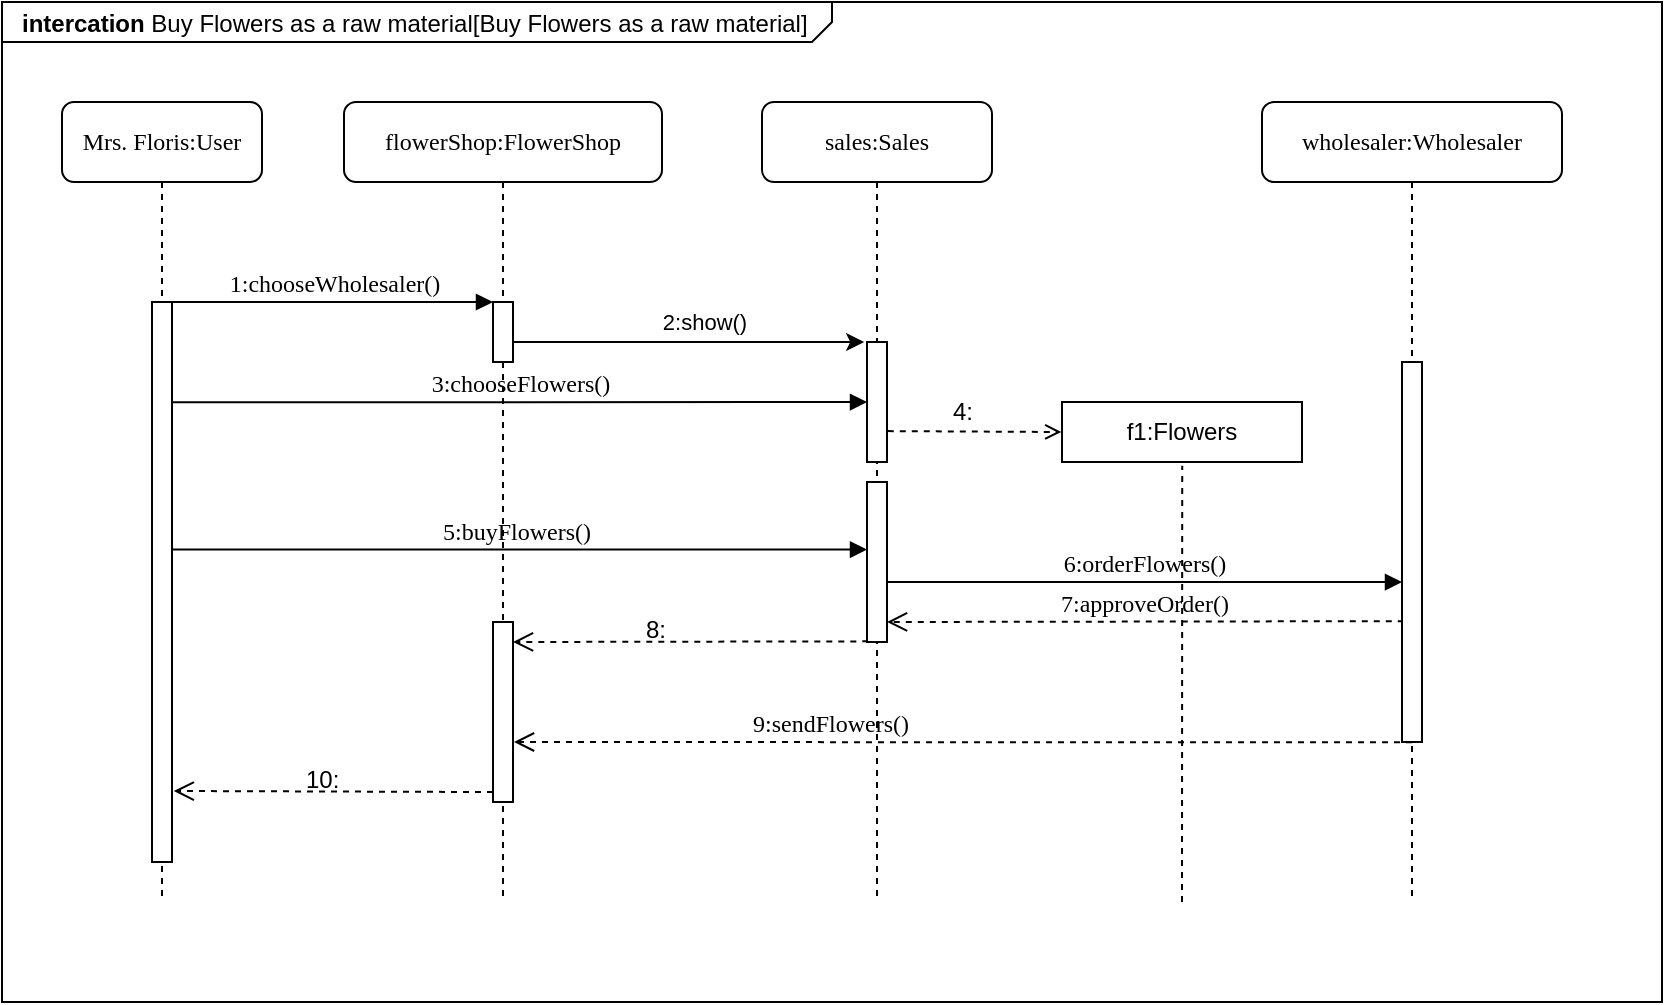 <mxfile version="24.8.3">
  <diagram name="Page-1" id="13e1069c-82ec-6db2-03f1-153e76fe0fe0">
    <mxGraphModel grid="1" page="1" gridSize="10" guides="1" tooltips="1" connect="1" arrows="1" fold="1" pageScale="1" pageWidth="1100" pageHeight="850" background="none" math="0" shadow="0">
      <root>
        <mxCell id="0" />
        <mxCell id="1" parent="0" />
        <mxCell id="WSnup9VOLigWJY0ztkxw-1" value="&lt;p style=&quot;margin:0px;margin-top:4px;margin-left:10px;text-align:left;&quot;&gt;&lt;b&gt;intercation&lt;/b&gt; Buy Flowers as a raw material[Buy Flowers as a raw material]&lt;/p&gt;" style="html=1;shape=mxgraph.sysml.package;align=left;spacingLeft=5;verticalAlign=top;spacingTop=-3;labelX=415.38;html=1;overflow=fill;" vertex="1" parent="1">
          <mxGeometry x="70" y="30" width="830" height="500" as="geometry" />
        </mxCell>
        <mxCell id="7baba1c4bc27f4b0-2" value="flowerShop:FlowerShop" style="shape=umlLifeline;perimeter=lifelinePerimeter;whiteSpace=wrap;html=1;container=1;collapsible=0;recursiveResize=0;outlineConnect=0;rounded=1;shadow=0;comic=0;labelBackgroundColor=none;strokeWidth=1;fontFamily=Verdana;fontSize=12;align=center;" vertex="1" parent="1">
          <mxGeometry x="241" y="80" width="159" height="400" as="geometry" />
        </mxCell>
        <mxCell id="7baba1c4bc27f4b0-10" value="" style="html=1;points=[];perimeter=orthogonalPerimeter;rounded=0;shadow=0;comic=0;labelBackgroundColor=none;strokeWidth=1;fontFamily=Verdana;fontSize=12;align=center;" vertex="1" parent="7baba1c4bc27f4b0-2">
          <mxGeometry x="74.5" y="100" width="10" height="30" as="geometry" />
        </mxCell>
        <mxCell id="YUjnZdsv4CkuaMLglvtT-7" value="10:" style="text;whiteSpace=wrap;html=1;" vertex="1" parent="7baba1c4bc27f4b0-2">
          <mxGeometry x="-21" y="325" width="140" height="40" as="geometry" />
        </mxCell>
        <mxCell id="YUjnZdsv4CkuaMLglvtT-23" value="" style="html=1;points=[];perimeter=orthogonalPerimeter;rounded=0;shadow=0;comic=0;labelBackgroundColor=none;strokeWidth=1;fontFamily=Verdana;fontSize=12;align=center;" vertex="1" parent="7baba1c4bc27f4b0-2">
          <mxGeometry x="74.5" y="260" width="10" height="90" as="geometry" />
        </mxCell>
        <mxCell id="YUjnZdsv4CkuaMLglvtT-24" value="" style="endArrow=classic;html=1;rounded=0;entryX=-0.143;entryY=0;entryDx=0;entryDy=0;entryPerimeter=0;" edge="1" parent="7baba1c4bc27f4b0-2" target="7baba1c4bc27f4b0-13">
          <mxGeometry width="50" height="50" relative="1" as="geometry">
            <mxPoint x="84.5" y="120" as="sourcePoint" />
            <mxPoint x="259" y="120" as="targetPoint" />
          </mxGeometry>
        </mxCell>
        <mxCell id="YUjnZdsv4CkuaMLglvtT-25" value="2:show()" style="edgeLabel;html=1;align=center;verticalAlign=middle;resizable=0;points=[];" connectable="0" vertex="1" parent="YUjnZdsv4CkuaMLglvtT-24">
          <mxGeometry x="0.089" relative="1" as="geometry">
            <mxPoint y="-10" as="offset" />
          </mxGeometry>
        </mxCell>
        <mxCell id="YUjnZdsv4CkuaMLglvtT-5" value="" style="html=1;verticalAlign=bottom;endArrow=open;dashed=1;endSize=8;labelBackgroundColor=none;fontFamily=Verdana;fontSize=12;edgeStyle=elbowEdgeStyle;elbow=vertical;entryX=1.45;entryY=0.111;entryDx=0;entryDy=0;entryPerimeter=0;exitX=0.065;exitY=0.996;exitDx=0;exitDy=0;exitPerimeter=0;" edge="1" parent="7baba1c4bc27f4b0-2" source="YUjnZdsv4CkuaMLglvtT-26">
          <mxGeometry relative="1" as="geometry">
            <mxPoint x="84.5" y="269.99" as="targetPoint" />
            <Array as="points">
              <mxPoint x="209" y="270" />
            </Array>
            <mxPoint x="254.5" y="270" as="sourcePoint" />
          </mxGeometry>
        </mxCell>
        <mxCell id="7baba1c4bc27f4b0-3" value="sales:Sales" style="shape=umlLifeline;perimeter=lifelinePerimeter;whiteSpace=wrap;html=1;container=1;collapsible=0;recursiveResize=0;outlineConnect=0;rounded=1;shadow=0;comic=0;labelBackgroundColor=none;strokeWidth=1;fontFamily=Verdana;fontSize=12;align=center;" vertex="1" parent="1">
          <mxGeometry x="450" y="80" width="115" height="400" as="geometry" />
        </mxCell>
        <mxCell id="7baba1c4bc27f4b0-13" value="" style="html=1;points=[];perimeter=orthogonalPerimeter;rounded=0;shadow=0;comic=0;labelBackgroundColor=none;strokeWidth=1;fontFamily=Verdana;fontSize=12;align=center;" vertex="1" parent="7baba1c4bc27f4b0-3">
          <mxGeometry x="52.5" y="120" width="10" height="60" as="geometry" />
        </mxCell>
        <mxCell id="YUjnZdsv4CkuaMLglvtT-22" value="4:" style="text;html=1;align=center;verticalAlign=middle;resizable=0;points=[];autosize=1;strokeColor=none;fillColor=none;" vertex="1" parent="7baba1c4bc27f4b0-3">
          <mxGeometry x="85" y="140" width="30" height="30" as="geometry" />
        </mxCell>
        <mxCell id="YUjnZdsv4CkuaMLglvtT-3" value="7:approveOrder()" style="html=1;verticalAlign=bottom;endArrow=open;dashed=1;endSize=8;labelBackgroundColor=none;fontFamily=Verdana;fontSize=12;edgeStyle=elbowEdgeStyle;elbow=vertical;exitX=0.089;exitY=0.682;exitDx=0;exitDy=0;exitPerimeter=0;" edge="1" parent="7baba1c4bc27f4b0-3" source="7baba1c4bc27f4b0-16">
          <mxGeometry x="0.005" relative="1" as="geometry">
            <mxPoint x="62.497" y="260" as="targetPoint" />
            <Array as="points">
              <mxPoint x="62.13" y="260.0" />
            </Array>
            <mxPoint x="332" y="260" as="sourcePoint" />
            <mxPoint as="offset" />
          </mxGeometry>
        </mxCell>
        <mxCell id="YUjnZdsv4CkuaMLglvtT-26" value="" style="html=1;points=[];perimeter=orthogonalPerimeter;rounded=0;shadow=0;comic=0;labelBackgroundColor=none;strokeWidth=1;fontFamily=Verdana;fontSize=12;align=center;" vertex="1" parent="7baba1c4bc27f4b0-3">
          <mxGeometry x="52.5" y="190" width="10" height="80" as="geometry" />
        </mxCell>
        <mxCell id="7baba1c4bc27f4b0-17" value="5:buyFlowers()" style="html=1;verticalAlign=bottom;endArrow=block;labelBackgroundColor=none;fontFamily=Verdana;fontSize=12;edgeStyle=elbowEdgeStyle;elbow=vertical;exitX=1.054;exitY=0.442;exitDx=0;exitDy=0;exitPerimeter=0;" edge="1" parent="7baba1c4bc27f4b0-3">
          <mxGeometry relative="1" as="geometry">
            <mxPoint x="-298.96" y="223.76" as="sourcePoint" />
            <Array as="points">
              <mxPoint x="75.5" y="223.81" />
            </Array>
            <mxPoint x="52.5" y="223.81" as="targetPoint" />
          </mxGeometry>
        </mxCell>
        <mxCell id="7baba1c4bc27f4b0-4" value="wholesaler:Wholesaler" style="shape=umlLifeline;perimeter=lifelinePerimeter;whiteSpace=wrap;html=1;container=1;collapsible=0;recursiveResize=0;outlineConnect=0;rounded=1;shadow=0;comic=0;labelBackgroundColor=none;strokeWidth=1;fontFamily=Verdana;fontSize=12;align=center;" vertex="1" parent="1">
          <mxGeometry x="700" y="80" width="150" height="400" as="geometry" />
        </mxCell>
        <mxCell id="7baba1c4bc27f4b0-16" value="" style="html=1;points=[];perimeter=orthogonalPerimeter;rounded=0;shadow=0;comic=0;labelBackgroundColor=none;strokeWidth=1;fontFamily=Verdana;fontSize=12;align=center;" vertex="1" parent="7baba1c4bc27f4b0-4">
          <mxGeometry x="70" y="130" width="10" height="190" as="geometry" />
        </mxCell>
        <mxCell id="YUjnZdsv4CkuaMLglvtT-27" value="6:orderFlowers()" style="html=1;verticalAlign=bottom;endArrow=block;labelBackgroundColor=none;fontFamily=Verdana;fontSize=12;edgeStyle=elbowEdgeStyle;elbow=vertical;exitX=1.054;exitY=0.442;exitDx=0;exitDy=0;exitPerimeter=0;" edge="1" parent="7baba1c4bc27f4b0-4">
          <mxGeometry relative="1" as="geometry">
            <mxPoint x="-187.5" y="240" as="sourcePoint" />
            <Array as="points">
              <mxPoint x="186.96" y="240.05" />
            </Array>
            <mxPoint x="70" y="240" as="targetPoint" />
          </mxGeometry>
        </mxCell>
        <mxCell id="7baba1c4bc27f4b0-8" value="Mrs. Floris:User" style="shape=umlLifeline;perimeter=lifelinePerimeter;whiteSpace=wrap;html=1;container=1;collapsible=0;recursiveResize=0;outlineConnect=0;rounded=1;shadow=0;comic=0;labelBackgroundColor=none;strokeWidth=1;fontFamily=Verdana;fontSize=12;align=center;" vertex="1" parent="1">
          <mxGeometry x="100" y="80" width="100" height="400" as="geometry" />
        </mxCell>
        <mxCell id="7baba1c4bc27f4b0-9" value="" style="html=1;points=[];perimeter=orthogonalPerimeter;rounded=0;shadow=0;comic=0;labelBackgroundColor=none;strokeWidth=1;fontFamily=Verdana;fontSize=12;align=center;" vertex="1" parent="7baba1c4bc27f4b0-8">
          <mxGeometry x="45" y="100" width="10" height="280" as="geometry" />
        </mxCell>
        <mxCell id="7baba1c4bc27f4b0-11" value="1:chooseWholesaler()" style="html=1;verticalAlign=bottom;endArrow=block;entryX=0;entryY=0;labelBackgroundColor=none;fontFamily=Verdana;fontSize=12;edgeStyle=elbowEdgeStyle;elbow=vertical;" edge="1" parent="1" source="7baba1c4bc27f4b0-9" target="7baba1c4bc27f4b0-10">
          <mxGeometry relative="1" as="geometry">
            <mxPoint x="220" y="190" as="sourcePoint" />
          </mxGeometry>
        </mxCell>
        <mxCell id="7baba1c4bc27f4b0-14" value="3:chooseFlowers()" style="html=1;verticalAlign=bottom;endArrow=block;entryX=0;entryY=0;labelBackgroundColor=none;fontFamily=Verdana;fontSize=12;edgeStyle=elbowEdgeStyle;elbow=vertical;exitX=1.044;exitY=0.179;exitDx=0;exitDy=0;exitPerimeter=0;" edge="1" parent="1" source="7baba1c4bc27f4b0-9">
          <mxGeometry relative="1" as="geometry">
            <mxPoint x="160" y="230" as="sourcePoint" />
            <mxPoint x="502.5" y="230.07" as="targetPoint" />
          </mxGeometry>
        </mxCell>
        <mxCell id="7baba1c4bc27f4b0-30" value="" style="html=1;verticalAlign=bottom;endArrow=open;dashed=1;endSize=8;labelBackgroundColor=none;fontFamily=Verdana;fontSize=12;edgeStyle=elbowEdgeStyle;elbow=vertical;exitX=-0.089;exitY=0.953;exitDx=0;exitDy=0;exitPerimeter=0;" edge="1" parent="1">
          <mxGeometry relative="1" as="geometry">
            <mxPoint x="155.89" y="424.0" as="targetPoint" />
            <Array as="points" />
            <mxPoint x="315.5" y="425.02" as="sourcePoint" />
          </mxGeometry>
        </mxCell>
        <mxCell id="YUjnZdsv4CkuaMLglvtT-15" value="f1:Flowers" style="rounded=0;whiteSpace=wrap;html=1;" vertex="1" parent="1">
          <mxGeometry x="600" y="230" width="120" height="30" as="geometry" />
        </mxCell>
        <mxCell id="YUjnZdsv4CkuaMLglvtT-16" value="" style="endArrow=open;html=1;rounded=0;entryX=0;entryY=0.5;entryDx=0;entryDy=0;dashed=1;endFill=0;exitX=1.039;exitY=0.216;exitDx=0;exitDy=0;exitPerimeter=0;" edge="1" parent="1">
          <mxGeometry width="50" height="50" relative="1" as="geometry">
            <mxPoint x="512.89" y="244.56" as="sourcePoint" />
            <mxPoint x="599.63" y="245" as="targetPoint" />
          </mxGeometry>
        </mxCell>
        <mxCell id="YUjnZdsv4CkuaMLglvtT-19" value="" style="endArrow=none;dashed=1;html=1;rounded=0;entryX=0.501;entryY=1.063;entryDx=0;entryDy=0;entryPerimeter=0;" edge="1" parent="1" target="YUjnZdsv4CkuaMLglvtT-15">
          <mxGeometry width="50" height="50" relative="1" as="geometry">
            <mxPoint x="660" y="480" as="sourcePoint" />
            <mxPoint x="660" y="260" as="targetPoint" />
          </mxGeometry>
        </mxCell>
        <mxCell id="YUjnZdsv4CkuaMLglvtT-6" value="8:" style="text;whiteSpace=wrap;html=1;" vertex="1" parent="1">
          <mxGeometry x="390" y="330" width="30" height="40" as="geometry" />
        </mxCell>
        <mxCell id="YUjnZdsv4CkuaMLglvtT-4" value="9:sendFlowers()" style="html=1;verticalAlign=bottom;endArrow=open;dashed=1;endSize=8;labelBackgroundColor=none;fontFamily=Verdana;fontSize=12;edgeStyle=elbowEdgeStyle;elbow=vertical;" edge="1" parent="1">
          <mxGeometry x="0.297" relative="1" as="geometry">
            <mxPoint x="326" y="400" as="targetPoint" />
            <Array as="points" />
            <mxPoint x="775" y="400.186" as="sourcePoint" />
            <mxPoint as="offset" />
          </mxGeometry>
        </mxCell>
      </root>
    </mxGraphModel>
  </diagram>
</mxfile>
